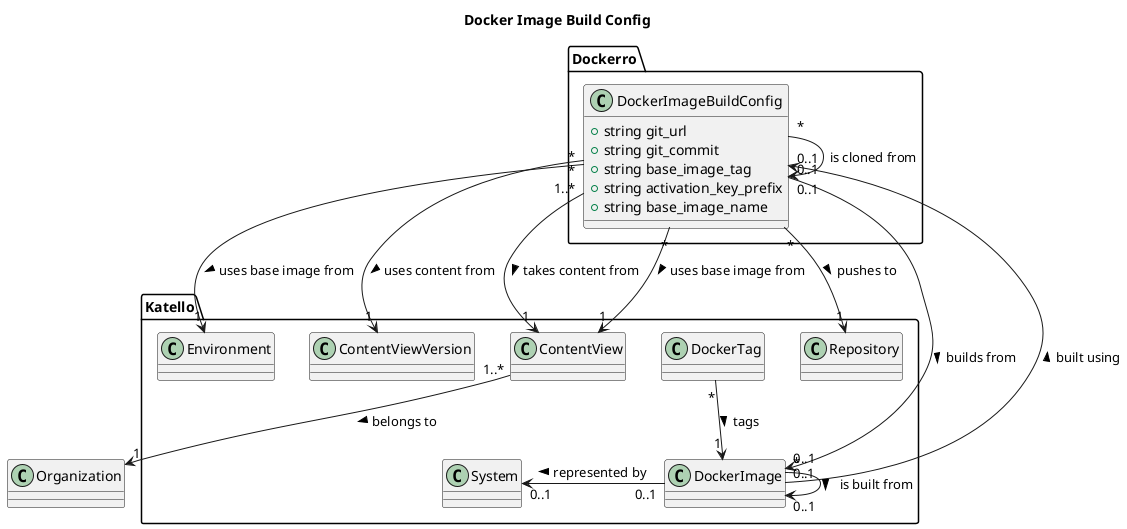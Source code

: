 @startuml

title Docker Image Build Config

set namespaceseparator ::

"::Dockerro::DockerImageBuildConfig" : +string git_url
"::Dockerro::DockerImageBuildConfig" : +string git_commit
"::Dockerro::DockerImageBuildConfig" : +string base_image_tag
"::Dockerro::DockerImageBuildConfig" : +string activation_key_prefix
"::Dockerro::DockerImageBuildConfig" : +string base_image_name


::Dockerro::DockerImageBuildConfig "*" --> "1" ::Katello::ContentView : uses base image from >
::Dockerro::DockerImageBuildConfig "*" --> "1" ::Katello::Environment : uses base image from >


::Dockerro::DockerImageBuildConfig "*" --> "0..1" ::Dockerro::DockerImageBuildConfig : is cloned from

::Dockerro::DockerImageBuildConfig "*" --> "1" ::Katello::ContentViewVersion : uses content from >

::Dockerro::DockerImageBuildConfig "1..*" --> "1" ::Katello::ContentView : takes content from >
::Katello::ContentView "1..*" --> "1" ::Organization : belongs to >

::Dockerro::DockerImageBuildConfig "*" --> "1" ::Katello::Repository : pushes to >

::Dockerro::DockerImageBuildConfig "0..1" --> "0..1" ::Katello::DockerImage : builds from >

::Katello::DockerImage "0..1" --> "0..1" ::Dockerro::DockerImageBuildConfig : built using >
::Katello::DockerImage "*" --> "0..1" ::Katello::DockerImage : is built from >
::Katello::DockerTag "*" --> "1" ::Katello::DockerImage : tags >

::Katello::DockerImage "0..1" -left-> "0..1" ::Katello::System : represented by >

@enduml